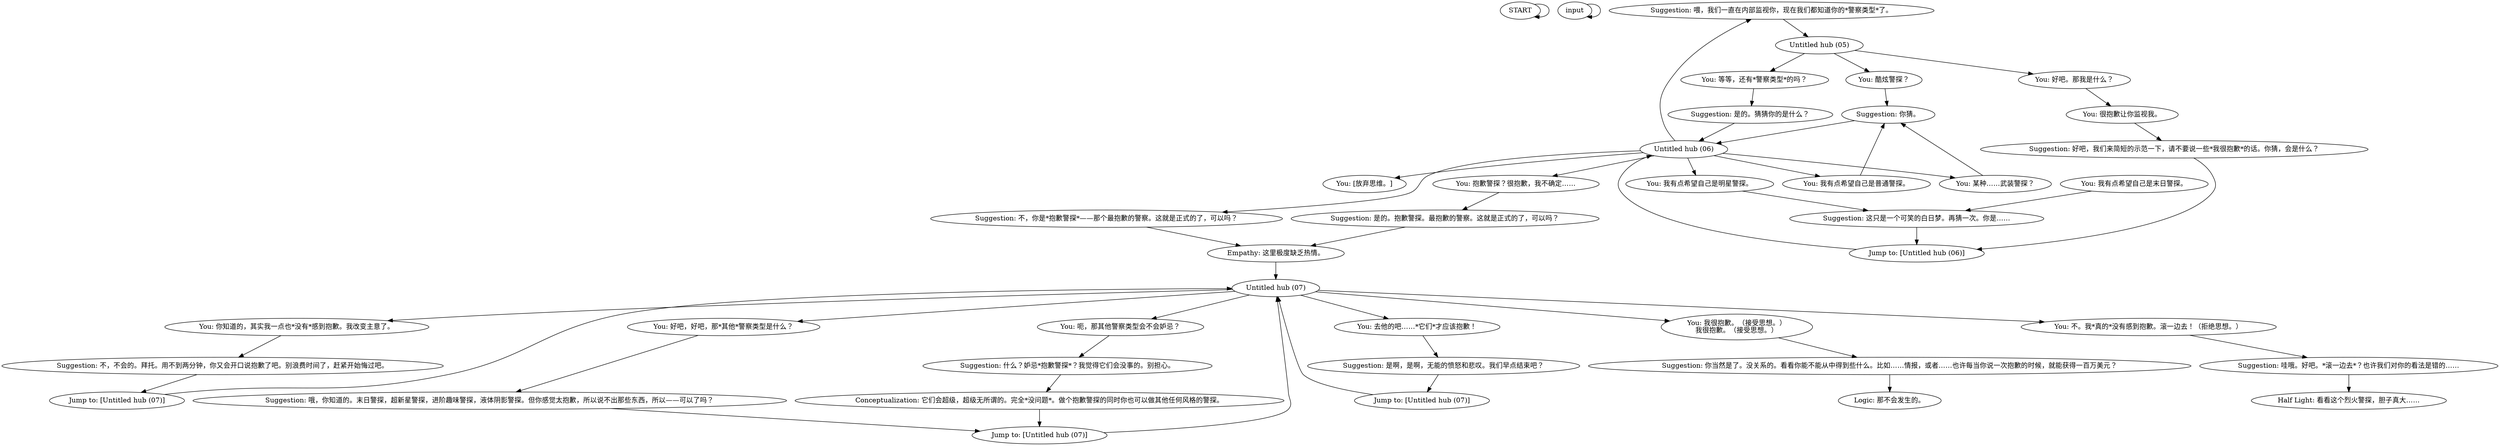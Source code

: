 # THOUGHT / SORRY COP
# Suggestion tells you all about being a Sorry Cop.
#
#... I am SORRY!!! Sorry for everything! Sorry for being *me*!
# ==================================================
digraph G {
	  0 [label="START"];
	  1 [label="input"];
	  2 [label="Suggestion: 喂，我们一直在内部监视你，现在我们都知道你的*警察类型*了。"];
	  3 [label="You: 酷炫警探？"];
	  4 [label="You: [放弃思维。]"];
	  5 [label="You: 某种……武装警探？"];
	  6 [label="You: 很抱歉让你监视我。"];
	  7 [label="Suggestion: 你猜。"];
	  8 [label="Suggestion: 不，你是*抱歉警探*——那个最抱歉的警察。这就是正式的了，可以吗？"];
	  9 [label="You: 我有点希望自己是末日警探。"];
	  10 [label="Untitled hub (05)"];
	  11 [label="Empathy: 这里极度缺乏热情。"];
	  12 [label="You: 我有点希望自己是明星警探。"];
	  13 [label="You: 呃，那其他警察类型会不会妒忌？"];
	  14 [label="Half Light: 看看这个烈火警探，胆子真大……"];
	  15 [label="You: 抱歉警探？很抱歉，我不确定……"];
	  16 [label="Jump to: [Untitled hub (07)]"];
	  17 [label="You: 我有点希望自己是普通警探。"];
	  18 [label="Suggestion: 是的。猜猜你的是什么？"];
	  19 [label="Suggestion: 哦，你知道的。末日警探，超新星警探，进阶趣味警探，液体阴影警探。但你感觉太抱歉，所以说不出那些东西，所以——可以了吗？"];
	  20 [label="Conceptualization: 它们会超级，超级无所谓的。完全*没问题*。做个抱歉警探的同时你也可以做其他任何风格的警探。"];
	  21 [label="Suggestion: 好吧，我们来简短的示范一下，请不要说一些*我很抱歉*的话。你猜，会是什么？"];
	  22 [label="Untitled hub (06)"];
	  23 [label="You: 好吧，好吧，那*其他*警察类型是什么？"];
	  24 [label="You: 去他的吧……*它们*才应该抱歉！"];
	  25 [label="Suggestion: 你当然是了。没关系的。看看你能不能从中得到些什么。比如……情报，或者……也许每当你说一次抱歉的时候，就能获得一百万美元？"];
	  26 [label="Suggestion: 这只是一个可笑的白日梦。再猜一次。你是……"];
	  27 [label="You: 好吧。那我是什么？"];
	  28 [label="Logic: 那不会发生的。"];
	  29 [label="Suggestion: 是的。抱歉警探。最抱歉的警察。这就是正式的了，可以吗？"];
	  30 [label="Suggestion: 是啊，是啊，无能的愤怒和悲叹。我们早点结束吧？"];
	  31 [label="Suggestion: 哇哦。好吧。*滚一边去*？也许我们对你的看法是错的……"];
	  32 [label="You: 我很抱歉。（接受思想。）\n我很抱歉。（接受思想。）"];
	  33 [label="Suggestion: 不，不会的。拜托。用不到两分钟，你又会开口说抱歉了吧。别浪费时间了，赶紧开始悔过吧。"];
	  34 [label="You: 等等，还有*警察类型*的吗？"];
	  35 [label="You: 不。我*真的*没有感到抱歉。滚一边去！（拒绝思想。）"];
	  36 [label="Jump to: [Untitled hub (06)]"];
	  37 [label="Untitled hub (07)"];
	  38 [label="Suggestion: 什么？妒忌*抱歉警探*？我觉得它们会没事的。别担心。"];
	  39 [label="You: 你知道的，其实我一点也*没有*感到抱歉。我改变主意了。"];
	  40 [label="Jump to: [Untitled hub (07)]"];
	  41 [label="Jump to: [Untitled hub (07)]"];
	  0 -> 0
	  1 -> 1
	  2 -> 10
	  3 -> 7
	  5 -> 7
	  6 -> 21
	  7 -> 22
	  8 -> 11
	  9 -> 26
	  10 -> 3
	  10 -> 34
	  10 -> 27
	  11 -> 37
	  12 -> 26
	  13 -> 38
	  15 -> 29
	  16 -> 37
	  17 -> 7
	  18 -> 22
	  19 -> 40
	  20 -> 40
	  21 -> 36
	  22 -> 2
	  22 -> 4
	  22 -> 5
	  22 -> 8
	  22 -> 12
	  22 -> 15
	  22 -> 17
	  23 -> 19
	  24 -> 30
	  25 -> 28
	  26 -> 36
	  27 -> 6
	  29 -> 11
	  30 -> 41
	  31 -> 14
	  32 -> 25
	  33 -> 16
	  34 -> 18
	  35 -> 31
	  36 -> 22
	  37 -> 32
	  37 -> 35
	  37 -> 39
	  37 -> 13
	  37 -> 23
	  37 -> 24
	  38 -> 20
	  39 -> 33
	  40 -> 37
	  41 -> 37
}

